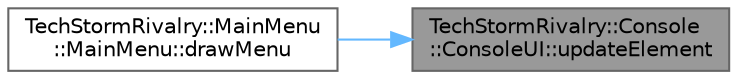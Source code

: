 digraph "TechStormRivalry::Console::ConsoleUI::updateElement"
{
 // LATEX_PDF_SIZE
  bgcolor="transparent";
  edge [fontname=Helvetica,fontsize=10,labelfontname=Helvetica,labelfontsize=10];
  node [fontname=Helvetica,fontsize=10,shape=box,height=0.2,width=0.4];
  rankdir="RL";
  Node1 [id="Node000001",label="TechStormRivalry::Console\l::ConsoleUI::updateElement",height=0.2,width=0.4,color="gray40", fillcolor="grey60", style="filled", fontcolor="black",tooltip=" "];
  Node1 -> Node2 [id="edge1_Node000001_Node000002",dir="back",color="steelblue1",style="solid",tooltip=" "];
  Node2 [id="Node000002",label="TechStormRivalry::MainMenu\l::MainMenu::drawMenu",height=0.2,width=0.4,color="grey40", fillcolor="white", style="filled",URL="$class_tech_storm_rivalry_1_1_main_menu_1_1_main_menu.html#ae5fcc846d89d240646165c65dd2cd30d",tooltip=" "];
}

